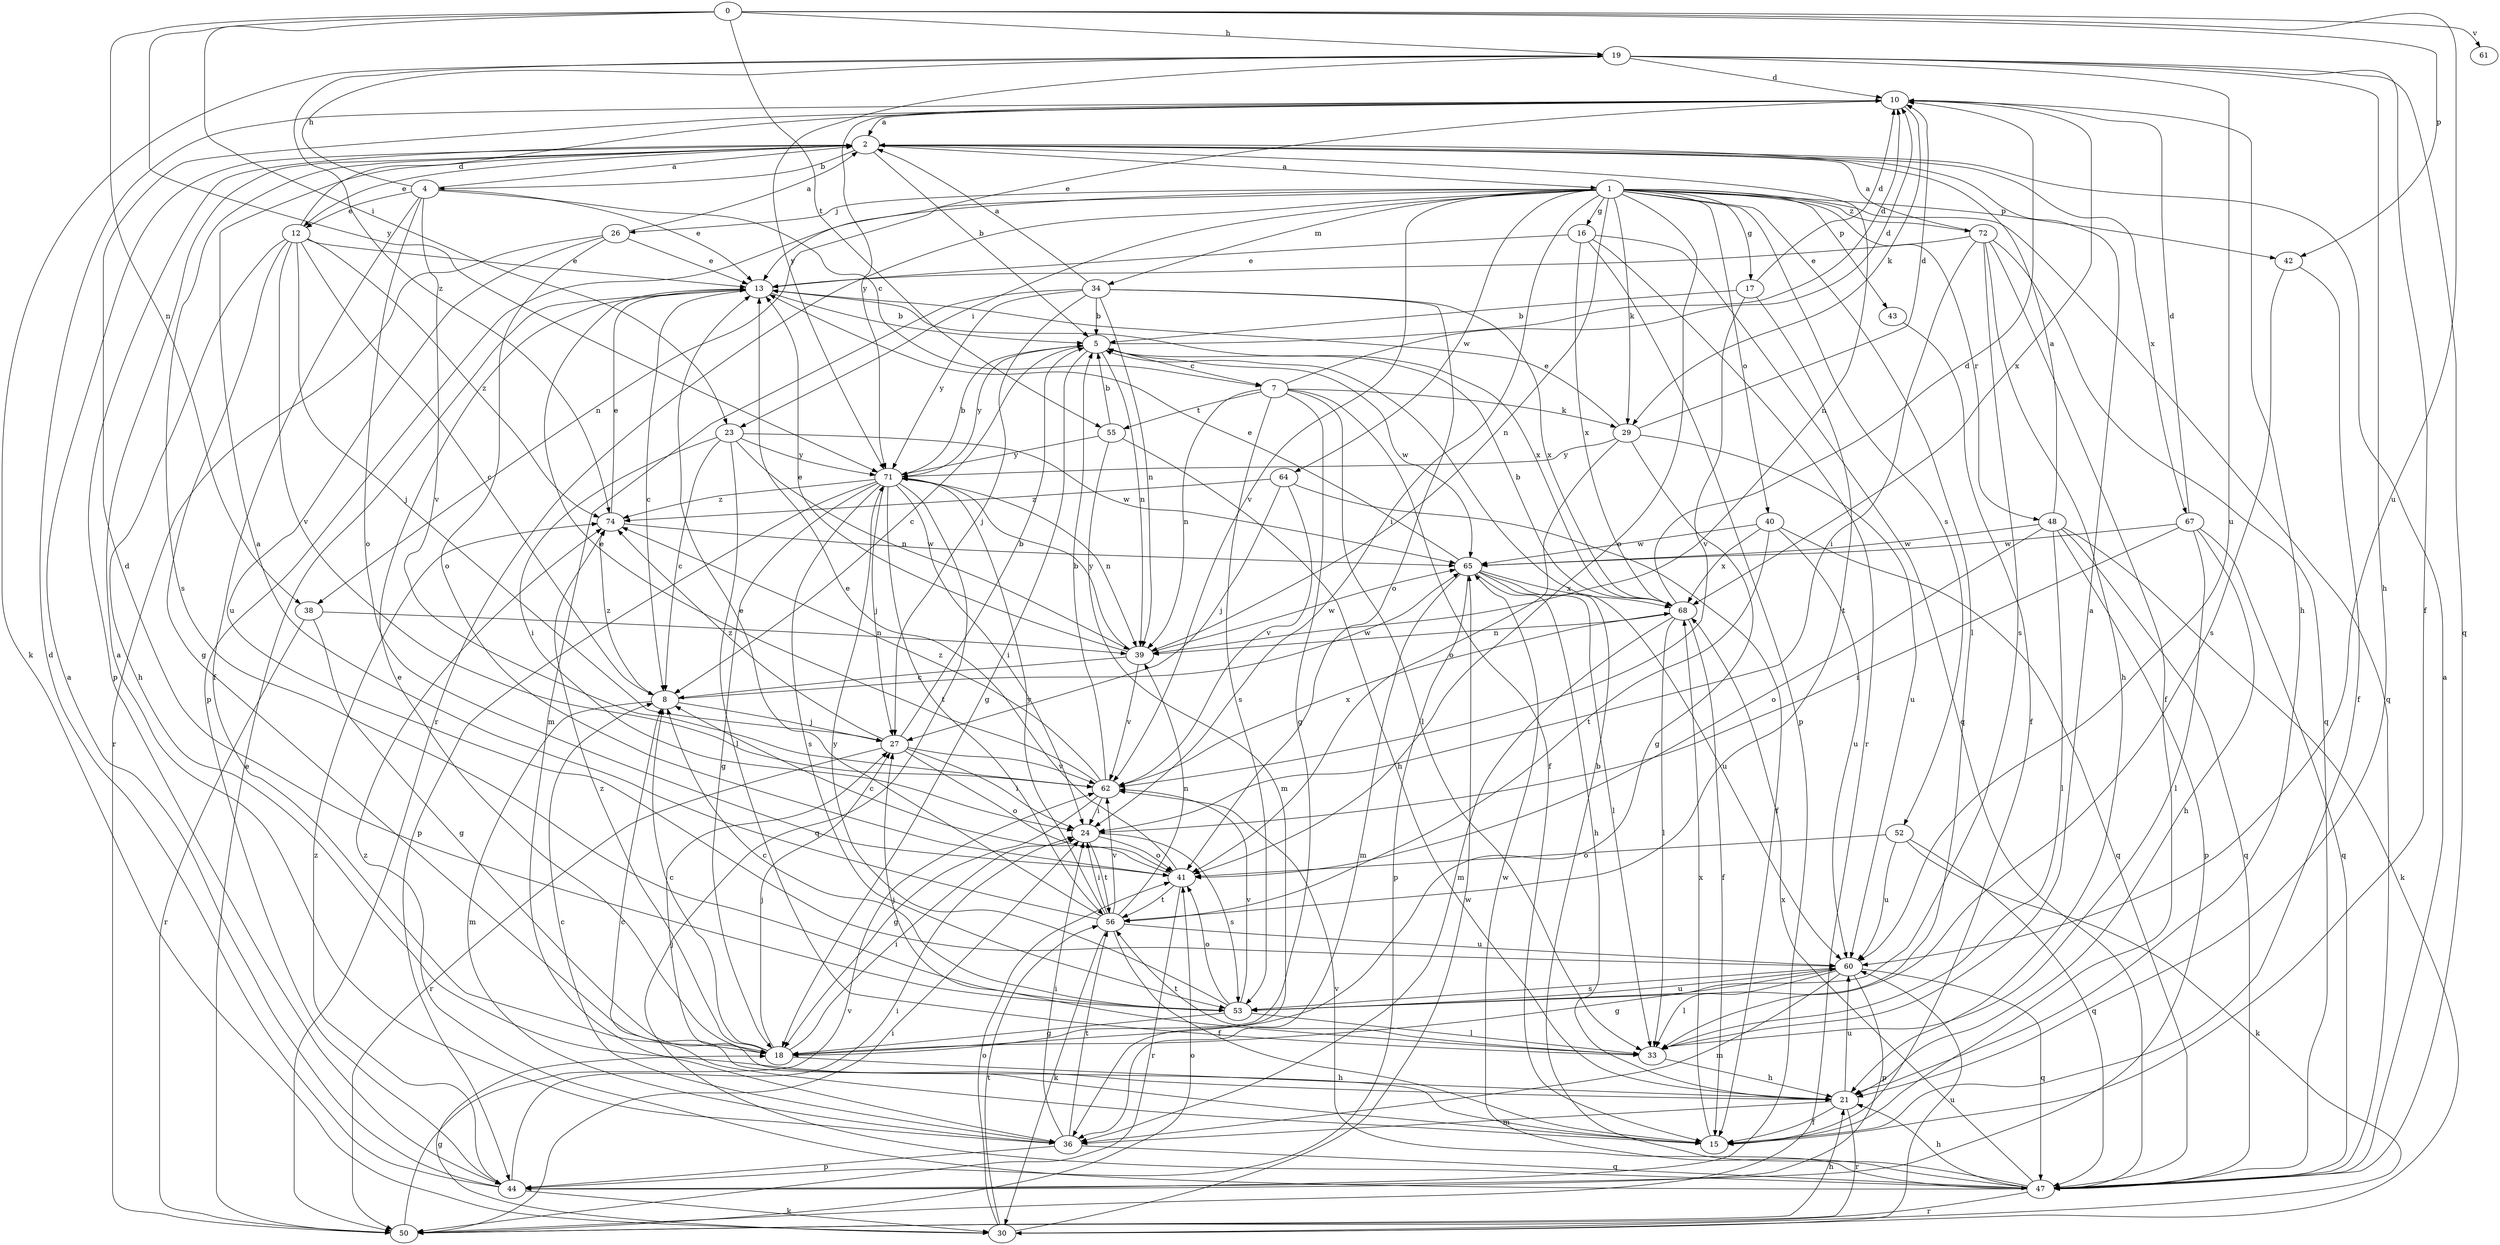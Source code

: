 strict digraph  {
0;
1;
2;
4;
5;
7;
8;
10;
12;
13;
15;
16;
17;
18;
19;
21;
23;
24;
26;
27;
29;
30;
33;
34;
36;
38;
39;
40;
41;
42;
43;
44;
47;
48;
50;
52;
53;
55;
56;
60;
61;
62;
64;
65;
67;
68;
71;
72;
74;
0 -> 19  [label=h];
0 -> 23  [label=i];
0 -> 38  [label=n];
0 -> 42  [label=p];
0 -> 55  [label=t];
0 -> 60  [label=u];
0 -> 61  [label=v];
0 -> 71  [label=y];
1 -> 16  [label=g];
1 -> 17  [label=g];
1 -> 23  [label=i];
1 -> 24  [label=i];
1 -> 26  [label=j];
1 -> 29  [label=k];
1 -> 33  [label=l];
1 -> 34  [label=m];
1 -> 38  [label=n];
1 -> 39  [label=n];
1 -> 40  [label=o];
1 -> 41  [label=o];
1 -> 42  [label=p];
1 -> 43  [label=p];
1 -> 44  [label=p];
1 -> 47  [label=q];
1 -> 48  [label=r];
1 -> 50  [label=r];
1 -> 52  [label=s];
1 -> 62  [label=v];
1 -> 64  [label=w];
1 -> 72  [label=z];
2 -> 1  [label=a];
2 -> 4  [label=b];
2 -> 5  [label=b];
2 -> 12  [label=e];
2 -> 39  [label=n];
2 -> 44  [label=p];
2 -> 53  [label=s];
2 -> 67  [label=x];
4 -> 2  [label=a];
4 -> 7  [label=c];
4 -> 12  [label=e];
4 -> 13  [label=e];
4 -> 15  [label=f];
4 -> 19  [label=h];
4 -> 41  [label=o];
4 -> 62  [label=v];
5 -> 7  [label=c];
5 -> 8  [label=c];
5 -> 10  [label=d];
5 -> 18  [label=g];
5 -> 39  [label=n];
5 -> 65  [label=w];
5 -> 71  [label=y];
7 -> 10  [label=d];
7 -> 15  [label=f];
7 -> 18  [label=g];
7 -> 29  [label=k];
7 -> 33  [label=l];
7 -> 39  [label=n];
7 -> 53  [label=s];
7 -> 55  [label=t];
8 -> 27  [label=j];
8 -> 36  [label=m];
8 -> 65  [label=w];
8 -> 74  [label=z];
10 -> 2  [label=a];
10 -> 13  [label=e];
10 -> 21  [label=h];
10 -> 29  [label=k];
10 -> 68  [label=x];
10 -> 71  [label=y];
12 -> 8  [label=c];
12 -> 10  [label=d];
12 -> 13  [label=e];
12 -> 18  [label=g];
12 -> 21  [label=h];
12 -> 27  [label=j];
12 -> 62  [label=v];
12 -> 74  [label=z];
13 -> 5  [label=b];
13 -> 8  [label=c];
13 -> 68  [label=x];
15 -> 8  [label=c];
15 -> 27  [label=j];
15 -> 68  [label=x];
16 -> 13  [label=e];
16 -> 44  [label=p];
16 -> 47  [label=q];
16 -> 50  [label=r];
16 -> 68  [label=x];
17 -> 5  [label=b];
17 -> 10  [label=d];
17 -> 56  [label=t];
17 -> 62  [label=v];
18 -> 8  [label=c];
18 -> 13  [label=e];
18 -> 21  [label=h];
18 -> 24  [label=i];
18 -> 27  [label=j];
18 -> 74  [label=z];
19 -> 10  [label=d];
19 -> 15  [label=f];
19 -> 21  [label=h];
19 -> 30  [label=k];
19 -> 47  [label=q];
19 -> 60  [label=u];
19 -> 71  [label=y];
19 -> 74  [label=z];
21 -> 15  [label=f];
21 -> 36  [label=m];
21 -> 50  [label=r];
21 -> 60  [label=u];
23 -> 8  [label=c];
23 -> 24  [label=i];
23 -> 33  [label=l];
23 -> 39  [label=n];
23 -> 65  [label=w];
23 -> 71  [label=y];
24 -> 41  [label=o];
24 -> 53  [label=s];
24 -> 56  [label=t];
26 -> 2  [label=a];
26 -> 13  [label=e];
26 -> 41  [label=o];
26 -> 50  [label=r];
26 -> 60  [label=u];
27 -> 5  [label=b];
27 -> 24  [label=i];
27 -> 41  [label=o];
27 -> 50  [label=r];
27 -> 62  [label=v];
27 -> 74  [label=z];
29 -> 10  [label=d];
29 -> 13  [label=e];
29 -> 18  [label=g];
29 -> 41  [label=o];
29 -> 60  [label=u];
29 -> 71  [label=y];
30 -> 18  [label=g];
30 -> 41  [label=o];
30 -> 56  [label=t];
30 -> 60  [label=u];
30 -> 65  [label=w];
33 -> 2  [label=a];
33 -> 21  [label=h];
33 -> 27  [label=j];
33 -> 56  [label=t];
34 -> 2  [label=a];
34 -> 5  [label=b];
34 -> 27  [label=j];
34 -> 36  [label=m];
34 -> 39  [label=n];
34 -> 41  [label=o];
34 -> 68  [label=x];
34 -> 71  [label=y];
36 -> 2  [label=a];
36 -> 8  [label=c];
36 -> 24  [label=i];
36 -> 44  [label=p];
36 -> 47  [label=q];
36 -> 56  [label=t];
38 -> 18  [label=g];
38 -> 39  [label=n];
38 -> 50  [label=r];
39 -> 8  [label=c];
39 -> 13  [label=e];
39 -> 62  [label=v];
39 -> 65  [label=w];
39 -> 71  [label=y];
40 -> 47  [label=q];
40 -> 56  [label=t];
40 -> 60  [label=u];
40 -> 65  [label=w];
40 -> 68  [label=x];
41 -> 8  [label=c];
41 -> 13  [label=e];
41 -> 50  [label=r];
41 -> 56  [label=t];
42 -> 15  [label=f];
42 -> 53  [label=s];
43 -> 15  [label=f];
44 -> 2  [label=a];
44 -> 10  [label=d];
44 -> 24  [label=i];
44 -> 30  [label=k];
44 -> 74  [label=z];
47 -> 2  [label=a];
47 -> 5  [label=b];
47 -> 21  [label=h];
47 -> 50  [label=r];
47 -> 62  [label=v];
47 -> 65  [label=w];
47 -> 68  [label=x];
47 -> 74  [label=z];
48 -> 2  [label=a];
48 -> 30  [label=k];
48 -> 33  [label=l];
48 -> 41  [label=o];
48 -> 44  [label=p];
48 -> 47  [label=q];
48 -> 65  [label=w];
50 -> 13  [label=e];
50 -> 21  [label=h];
50 -> 24  [label=i];
50 -> 41  [label=o];
50 -> 62  [label=v];
52 -> 30  [label=k];
52 -> 41  [label=o];
52 -> 47  [label=q];
52 -> 60  [label=u];
53 -> 8  [label=c];
53 -> 10  [label=d];
53 -> 18  [label=g];
53 -> 33  [label=l];
53 -> 41  [label=o];
53 -> 60  [label=u];
53 -> 62  [label=v];
53 -> 71  [label=y];
55 -> 5  [label=b];
55 -> 21  [label=h];
55 -> 36  [label=m];
55 -> 71  [label=y];
56 -> 2  [label=a];
56 -> 13  [label=e];
56 -> 15  [label=f];
56 -> 24  [label=i];
56 -> 30  [label=k];
56 -> 39  [label=n];
56 -> 60  [label=u];
56 -> 62  [label=v];
56 -> 71  [label=y];
60 -> 18  [label=g];
60 -> 33  [label=l];
60 -> 36  [label=m];
60 -> 44  [label=p];
60 -> 47  [label=q];
60 -> 53  [label=s];
62 -> 5  [label=b];
62 -> 13  [label=e];
62 -> 18  [label=g];
62 -> 24  [label=i];
62 -> 68  [label=x];
62 -> 74  [label=z];
64 -> 15  [label=f];
64 -> 27  [label=j];
64 -> 62  [label=v];
64 -> 74  [label=z];
65 -> 13  [label=e];
65 -> 21  [label=h];
65 -> 33  [label=l];
65 -> 36  [label=m];
65 -> 44  [label=p];
65 -> 60  [label=u];
65 -> 68  [label=x];
67 -> 10  [label=d];
67 -> 21  [label=h];
67 -> 24  [label=i];
67 -> 33  [label=l];
67 -> 47  [label=q];
67 -> 65  [label=w];
68 -> 5  [label=b];
68 -> 10  [label=d];
68 -> 15  [label=f];
68 -> 33  [label=l];
68 -> 36  [label=m];
68 -> 39  [label=n];
71 -> 5  [label=b];
71 -> 18  [label=g];
71 -> 24  [label=i];
71 -> 27  [label=j];
71 -> 39  [label=n];
71 -> 44  [label=p];
71 -> 47  [label=q];
71 -> 53  [label=s];
71 -> 56  [label=t];
71 -> 74  [label=z];
72 -> 2  [label=a];
72 -> 13  [label=e];
72 -> 15  [label=f];
72 -> 21  [label=h];
72 -> 24  [label=i];
72 -> 47  [label=q];
72 -> 53  [label=s];
74 -> 13  [label=e];
74 -> 65  [label=w];
}
